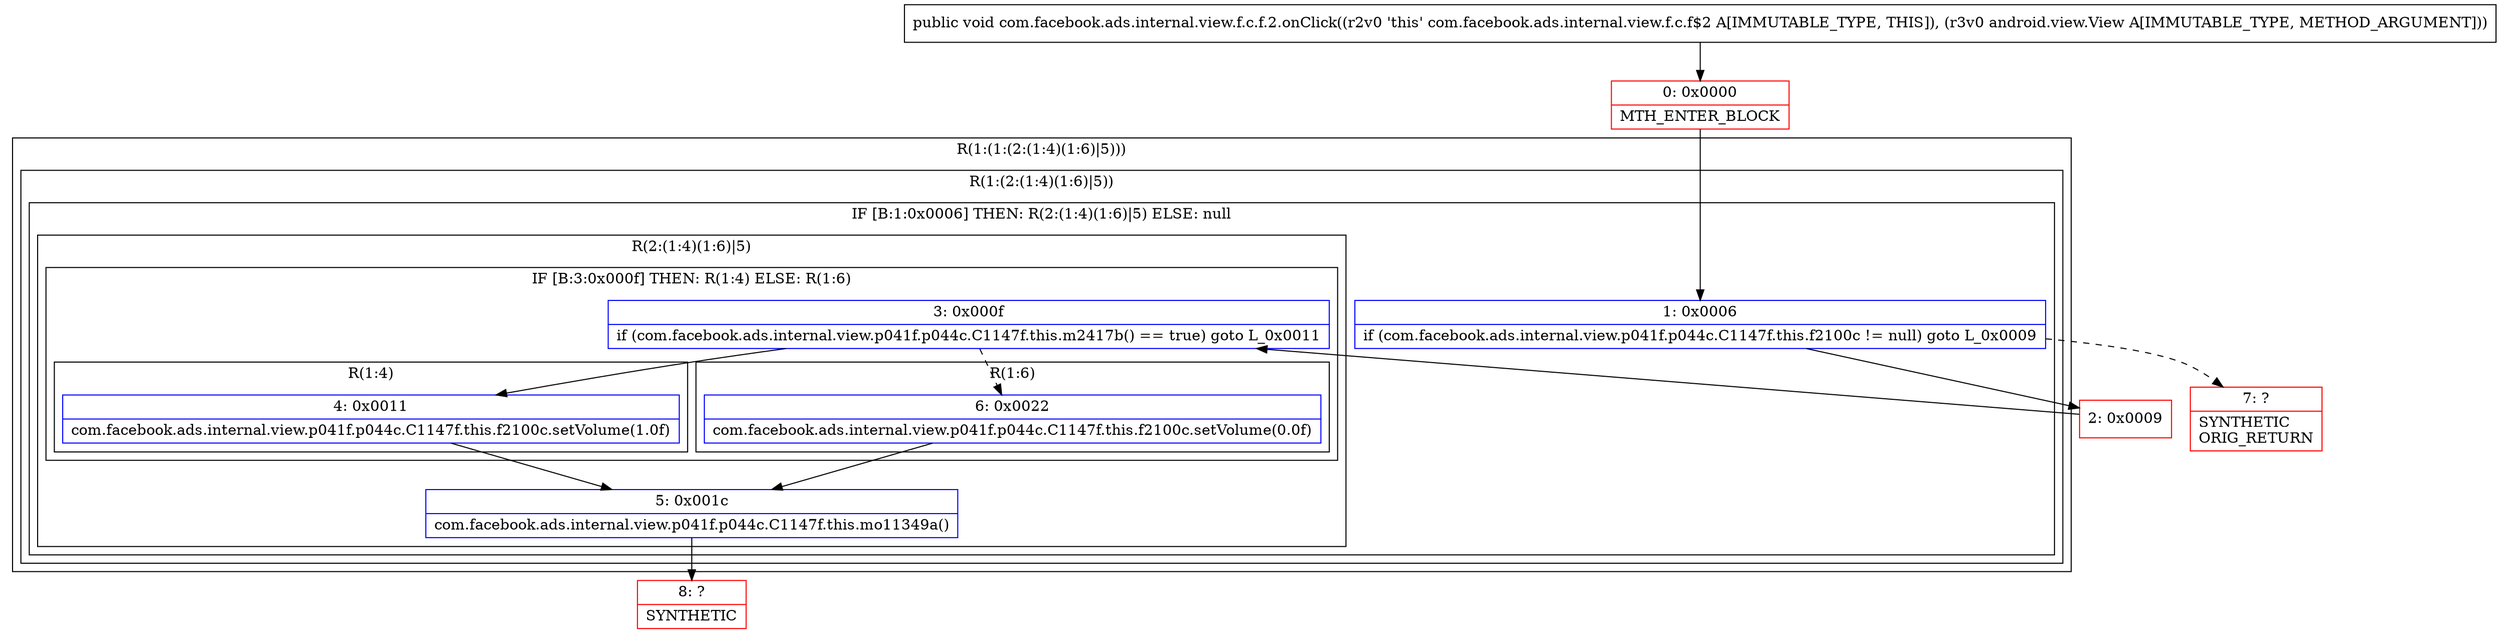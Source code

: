 digraph "CFG forcom.facebook.ads.internal.view.f.c.f.2.onClick(Landroid\/view\/View;)V" {
subgraph cluster_Region_1650208167 {
label = "R(1:(1:(2:(1:4)(1:6)|5)))";
node [shape=record,color=blue];
subgraph cluster_Region_983033316 {
label = "R(1:(2:(1:4)(1:6)|5))";
node [shape=record,color=blue];
subgraph cluster_IfRegion_997853581 {
label = "IF [B:1:0x0006] THEN: R(2:(1:4)(1:6)|5) ELSE: null";
node [shape=record,color=blue];
Node_1 [shape=record,label="{1\:\ 0x0006|if (com.facebook.ads.internal.view.p041f.p044c.C1147f.this.f2100c != null) goto L_0x0009\l}"];
subgraph cluster_Region_563538734 {
label = "R(2:(1:4)(1:6)|5)";
node [shape=record,color=blue];
subgraph cluster_IfRegion_581229486 {
label = "IF [B:3:0x000f] THEN: R(1:4) ELSE: R(1:6)";
node [shape=record,color=blue];
Node_3 [shape=record,label="{3\:\ 0x000f|if (com.facebook.ads.internal.view.p041f.p044c.C1147f.this.m2417b() == true) goto L_0x0011\l}"];
subgraph cluster_Region_664384219 {
label = "R(1:4)";
node [shape=record,color=blue];
Node_4 [shape=record,label="{4\:\ 0x0011|com.facebook.ads.internal.view.p041f.p044c.C1147f.this.f2100c.setVolume(1.0f)\l}"];
}
subgraph cluster_Region_1279582660 {
label = "R(1:6)";
node [shape=record,color=blue];
Node_6 [shape=record,label="{6\:\ 0x0022|com.facebook.ads.internal.view.p041f.p044c.C1147f.this.f2100c.setVolume(0.0f)\l}"];
}
}
Node_5 [shape=record,label="{5\:\ 0x001c|com.facebook.ads.internal.view.p041f.p044c.C1147f.this.mo11349a()\l}"];
}
}
}
}
Node_0 [shape=record,color=red,label="{0\:\ 0x0000|MTH_ENTER_BLOCK\l}"];
Node_2 [shape=record,color=red,label="{2\:\ 0x0009}"];
Node_7 [shape=record,color=red,label="{7\:\ ?|SYNTHETIC\lORIG_RETURN\l}"];
Node_8 [shape=record,color=red,label="{8\:\ ?|SYNTHETIC\l}"];
MethodNode[shape=record,label="{public void com.facebook.ads.internal.view.f.c.f.2.onClick((r2v0 'this' com.facebook.ads.internal.view.f.c.f$2 A[IMMUTABLE_TYPE, THIS]), (r3v0 android.view.View A[IMMUTABLE_TYPE, METHOD_ARGUMENT])) }"];
MethodNode -> Node_0;
Node_1 -> Node_2;
Node_1 -> Node_7[style=dashed];
Node_3 -> Node_4;
Node_3 -> Node_6[style=dashed];
Node_4 -> Node_5;
Node_6 -> Node_5;
Node_5 -> Node_8;
Node_0 -> Node_1;
Node_2 -> Node_3;
}

